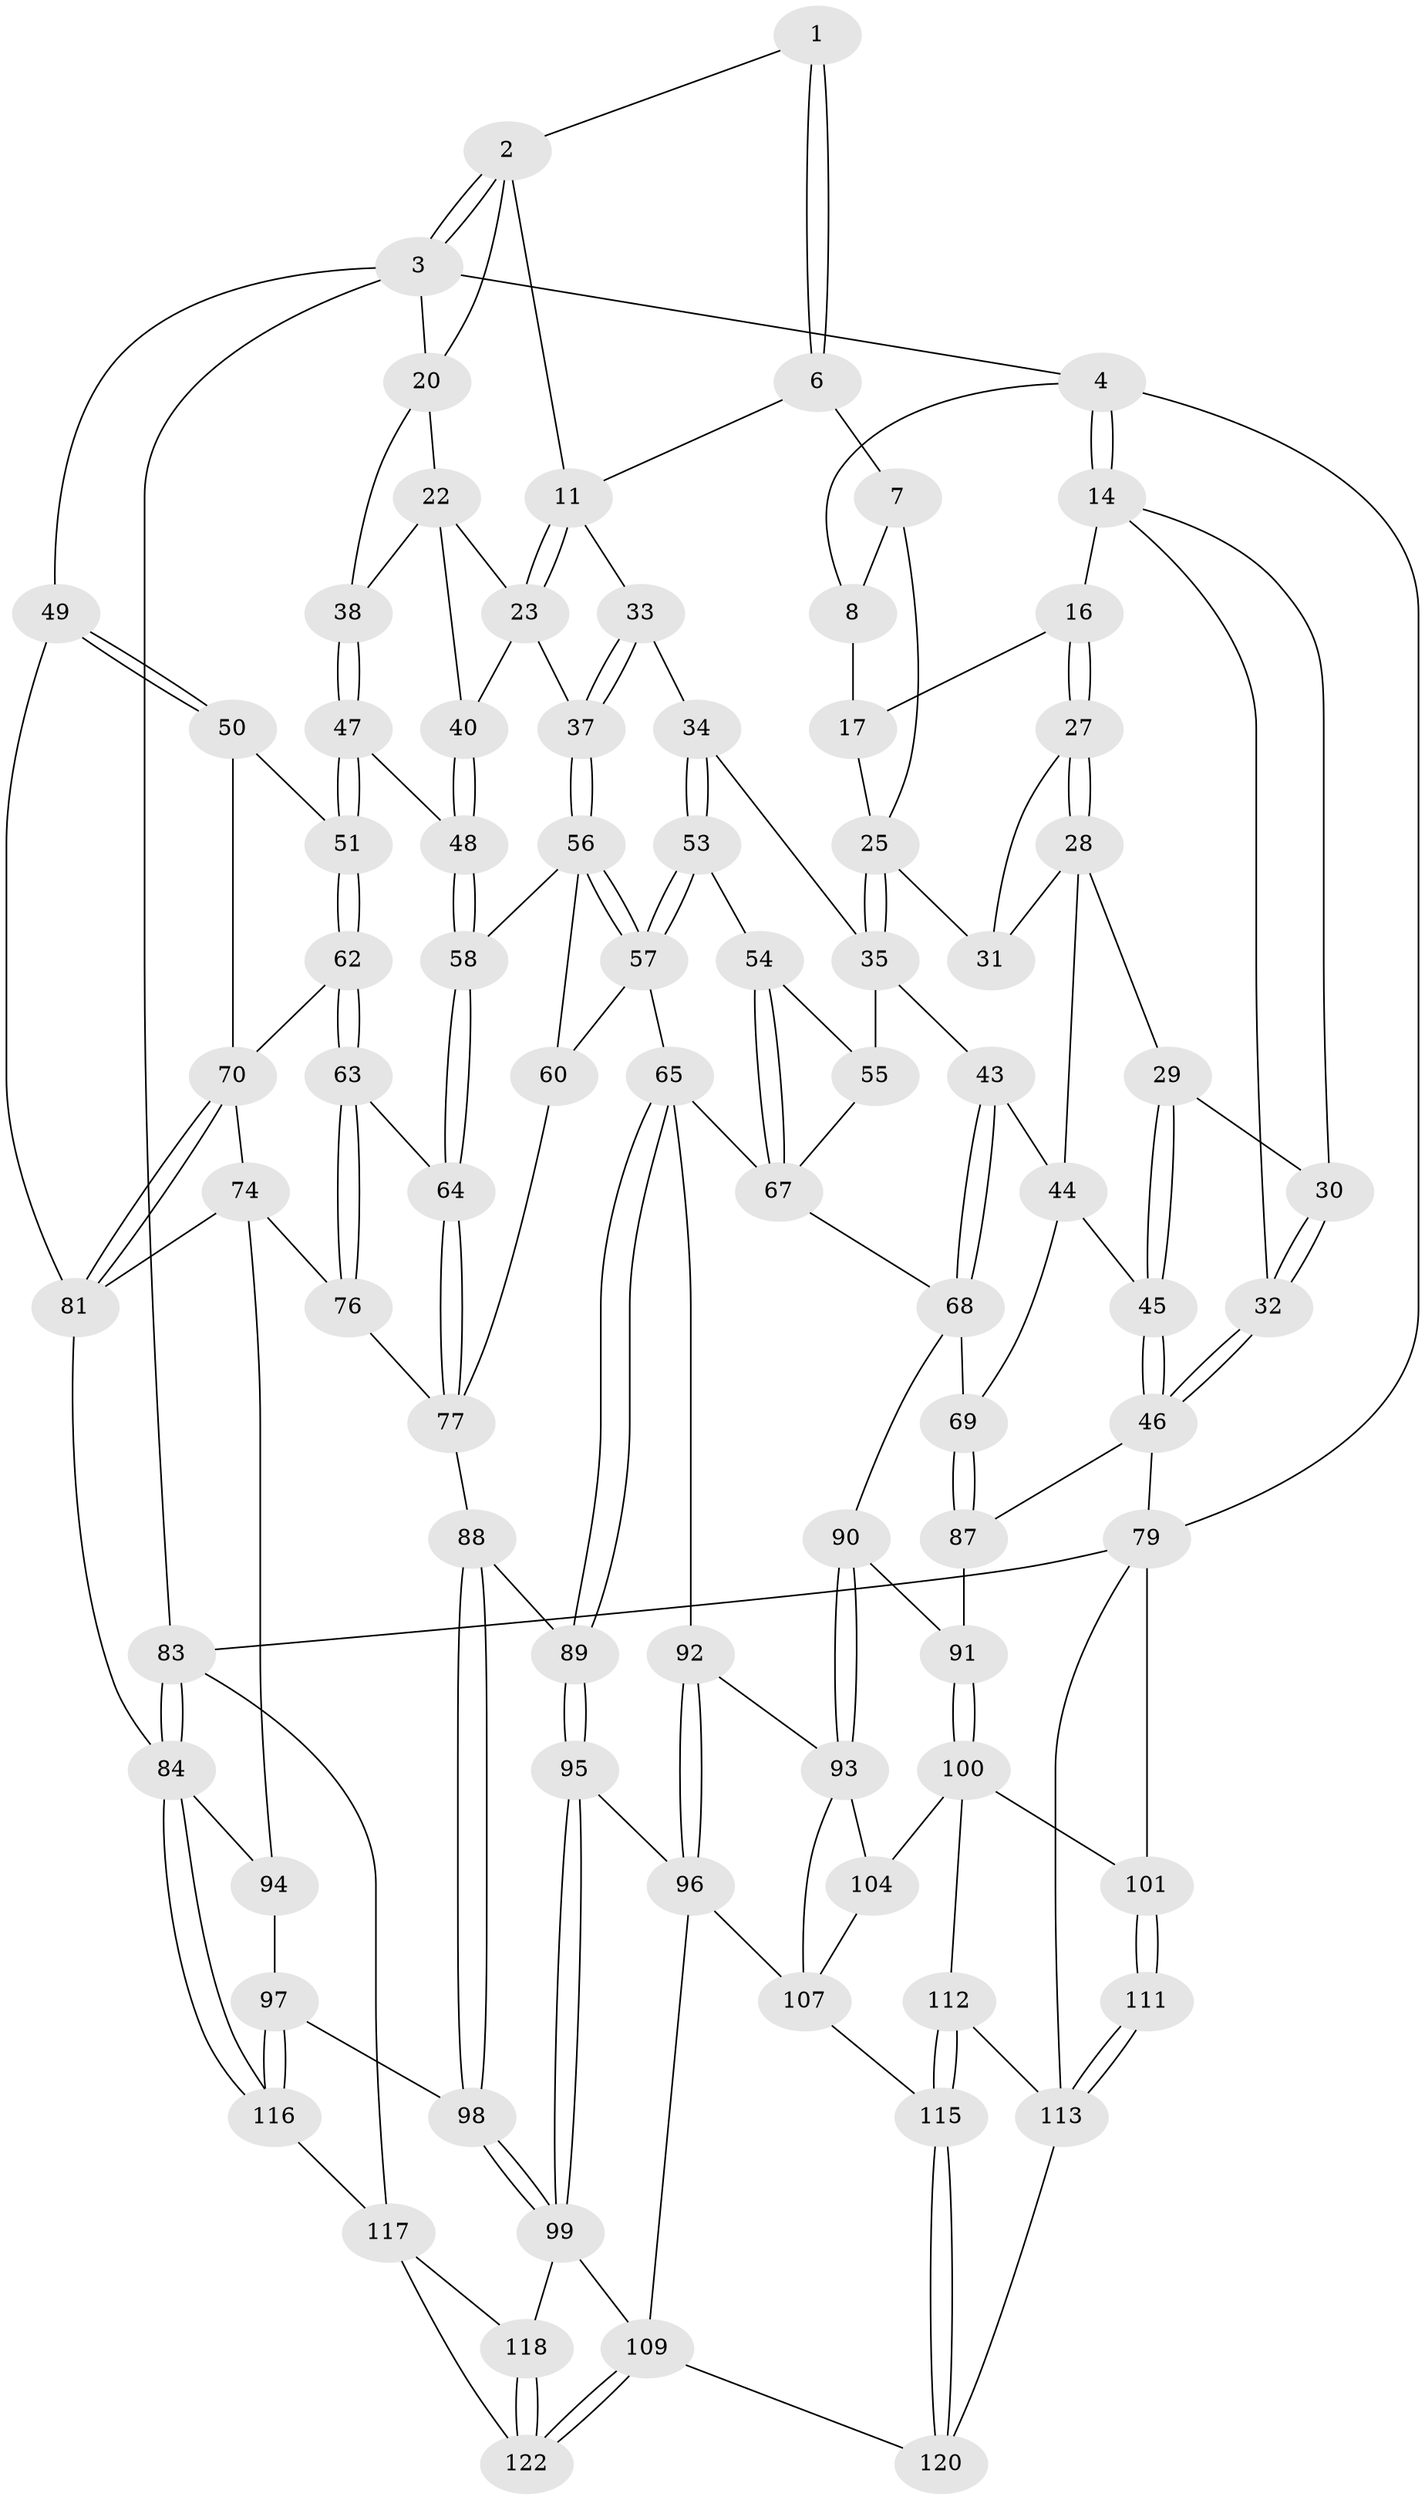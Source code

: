 // original degree distribution, {3: 0.01639344262295082, 4: 0.22950819672131148, 5: 0.5409836065573771, 6: 0.21311475409836064}
// Generated by graph-tools (version 1.1) at 2025/11/02/27/25 16:11:53]
// undirected, 85 vertices, 191 edges
graph export_dot {
graph [start="1"]
  node [color=gray90,style=filled];
  1 [pos="+0.5272692860466387+0"];
  2 [pos="+0.7487466467715221+0",super="+10"];
  3 [pos="+1+0",super="+19"];
  4 [pos="+0+0",super="+5"];
  6 [pos="+0.5237148634360669+0",super="+13"];
  7 [pos="+0.39859648976808143+0.0785447313216502",super="+18"];
  8 [pos="+0.3806949693944128+0.09933299657805106",super="+9"];
  11 [pos="+0.6833361204136202+0.13785993130642302",super="+12"];
  14 [pos="+0+0",super="+15"];
  16 [pos="+0.1726131267290885+0.06696322035215342"];
  17 [pos="+0.1840546680258946+0.052097478049488805",super="+24"];
  20 [pos="+0.9496595991441573+0.17309362526925615",super="+21"];
  22 [pos="+0.7475246237986054+0.19016017154342074",super="+39"];
  23 [pos="+0.6977700248729193+0.18682464697689896",super="+36"];
  25 [pos="+0.3869049560065459+0.21523071891135107",super="+26"];
  27 [pos="+0.19609536104960898+0.16444791876227835"];
  28 [pos="+0.18709484581070093+0.2640962927635882",super="+41"];
  29 [pos="+0.10799400540754228+0.2564106104402323"];
  30 [pos="+0.08347686001397471+0.12806986865199782"];
  31 [pos="+0.35908447182531283+0.19975550367093875"];
  32 [pos="+0+0.1532416207789729"];
  33 [pos="+0.5582042317821669+0.2664592812136555"];
  34 [pos="+0.4244947763862452+0.26059316123365645"];
  35 [pos="+0.39860697552075136+0.24116359607870058",super="+42"];
  37 [pos="+0.5701822811185646+0.27719916611217604"];
  38 [pos="+0.8908869655951492+0.2187097415839286"];
  40 [pos="+0.6844445555241445+0.28125543488363214"];
  43 [pos="+0.22978355954301316+0.3522061984340743"];
  44 [pos="+0.21799464215095402+0.34744793265224705",super="+52"];
  45 [pos="+0+0.3920357203724979"];
  46 [pos="+0+0.39801554481401136",super="+78"];
  47 [pos="+0.8474171010904524+0.30319359248460137"];
  48 [pos="+0.7041269501285231+0.31691438920609866"];
  49 [pos="+1+0.2740605311923282"];
  50 [pos="+0.9967095471023683+0.37207101623323285"];
  51 [pos="+0.8525558944135755+0.37971861186994893"];
  53 [pos="+0.43923168191130074+0.3555291916562611"];
  54 [pos="+0.43247290567031765+0.36583877415033333"];
  55 [pos="+0.30670865416383697+0.3981554518055208"];
  56 [pos="+0.5656625832917564+0.3112363943697141",super="+59"];
  57 [pos="+0.5118105122469884+0.3894852431516693",super="+61"];
  58 [pos="+0.7073908490852518+0.4032122969131808"];
  60 [pos="+0.5659414439913087+0.49604437191798084"];
  62 [pos="+0.8364400029793341+0.41314670391474834"];
  63 [pos="+0.7355106448392326+0.4657074260101193"];
  64 [pos="+0.7232170418694717+0.4628118937927272"];
  65 [pos="+0.49695792276657325+0.5407846799845385",super="+66"];
  67 [pos="+0.4096519249422675+0.5154287572315038",super="+72"];
  68 [pos="+0.23378117609155705+0.5326330163944221",super="+73"];
  69 [pos="+0.15274363725923104+0.5055209916630733"];
  70 [pos="+0.916502911071151+0.4668534128500309",super="+71"];
  74 [pos="+0.8883633892507949+0.5823293661260182",super="+75"];
  76 [pos="+0.8393606461950194+0.6006564325441943"];
  77 [pos="+0.6742287906874522+0.4915808931888745",super="+86"];
  79 [pos="+0+0.6554228603035345",super="+80"];
  81 [pos="+0.9418830305526629+0.5446685241849816",super="+82"];
  83 [pos="+1+1"];
  84 [pos="+1+0.7662302696175024",super="+85"];
  87 [pos="+0.06377795983083721+0.5260497427811099"];
  88 [pos="+0.6633990063559003+0.651959102047585"];
  89 [pos="+0.5963557151889137+0.6497079968632722"];
  90 [pos="+0.26013237287480595+0.5915551798000591"];
  91 [pos="+0.19699691939473182+0.6785440551889687"];
  92 [pos="+0.42733079504304683+0.6864272439542344"];
  93 [pos="+0.37580658975180947+0.7115931858836864",super="+103"];
  94 [pos="+0.849615045542185+0.6256245204108482"];
  95 [pos="+0.5371658931960447+0.7679078700628696"];
  96 [pos="+0.5305088619626723+0.768481762520362",super="+106"];
  97 [pos="+0.8130491221551759+0.7510081383607019"];
  98 [pos="+0.7440103254332369+0.760609032294739"];
  99 [pos="+0.6703816913467323+0.8199519133714479",super="+108"];
  100 [pos="+0.1823731474910576+0.7537077686385925",super="+105"];
  101 [pos="+0.13688353440707313+0.7562676471481005",super="+102"];
  104 [pos="+0.21803653173994267+0.7756522514174236"];
  107 [pos="+0.3544039973020105+0.8216710289930313",super="+114"];
  109 [pos="+0.5318632384012401+1",super="+110"];
  111 [pos="+0.08823703115755166+0.9219245557101623"];
  112 [pos="+0.20494060790655708+0.8106456220168764"];
  113 [pos="+0.08902779832759197+0.9629823620629975",super="+121"];
  115 [pos="+0.23179620657189326+1"];
  116 [pos="+0.8552200250914832+0.7879454764752831"];
  117 [pos="+0.8556629266451014+0.7925227734867772",super="+119"];
  118 [pos="+0.802186954332784+0.9411195110494439"];
  120 [pos="+0.23030475106288886+1"];
  122 [pos="+1+1"];
  1 -- 2;
  1 -- 6;
  1 -- 6;
  2 -- 3;
  2 -- 3;
  2 -- 11;
  2 -- 20;
  3 -- 4;
  3 -- 83;
  3 -- 49;
  3 -- 20;
  4 -- 14;
  4 -- 14;
  4 -- 8;
  4 -- 79;
  6 -- 7 [weight=2];
  6 -- 11;
  7 -- 8;
  7 -- 25;
  8 -- 17 [weight=2];
  11 -- 23;
  11 -- 23;
  11 -- 33;
  14 -- 32;
  14 -- 16;
  14 -- 30;
  16 -- 17;
  16 -- 27;
  16 -- 27;
  17 -- 25;
  20 -- 38;
  20 -- 22;
  22 -- 23;
  22 -- 38;
  22 -- 40;
  23 -- 40;
  23 -- 37;
  25 -- 35;
  25 -- 35;
  25 -- 31;
  27 -- 28;
  27 -- 28;
  27 -- 31;
  28 -- 29;
  28 -- 44;
  28 -- 31;
  29 -- 30;
  29 -- 45;
  29 -- 45;
  30 -- 32;
  30 -- 32;
  32 -- 46;
  32 -- 46;
  33 -- 34;
  33 -- 37;
  33 -- 37;
  34 -- 35;
  34 -- 53;
  34 -- 53;
  35 -- 43;
  35 -- 55;
  37 -- 56;
  37 -- 56;
  38 -- 47;
  38 -- 47;
  40 -- 48;
  40 -- 48;
  43 -- 44;
  43 -- 68;
  43 -- 68;
  44 -- 69;
  44 -- 45;
  45 -- 46;
  45 -- 46;
  46 -- 79;
  46 -- 87;
  47 -- 48;
  47 -- 51;
  47 -- 51;
  48 -- 58;
  48 -- 58;
  49 -- 50;
  49 -- 50;
  49 -- 81;
  50 -- 51;
  50 -- 70;
  51 -- 62;
  51 -- 62;
  53 -- 54;
  53 -- 57;
  53 -- 57;
  54 -- 55;
  54 -- 67;
  54 -- 67;
  55 -- 67;
  56 -- 57;
  56 -- 57;
  56 -- 58;
  56 -- 60;
  57 -- 65;
  57 -- 60;
  58 -- 64;
  58 -- 64;
  60 -- 77;
  62 -- 63;
  62 -- 63;
  62 -- 70;
  63 -- 64;
  63 -- 76;
  63 -- 76;
  64 -- 77;
  64 -- 77;
  65 -- 89;
  65 -- 89;
  65 -- 67;
  65 -- 92;
  67 -- 68;
  68 -- 69;
  68 -- 90;
  69 -- 87;
  69 -- 87;
  70 -- 81;
  70 -- 81;
  70 -- 74;
  74 -- 81;
  74 -- 76;
  74 -- 94;
  76 -- 77;
  77 -- 88;
  79 -- 101;
  79 -- 113;
  79 -- 83;
  81 -- 84;
  83 -- 84;
  83 -- 84;
  83 -- 117;
  84 -- 116;
  84 -- 116;
  84 -- 94;
  87 -- 91;
  88 -- 89;
  88 -- 98;
  88 -- 98;
  89 -- 95;
  89 -- 95;
  90 -- 91;
  90 -- 93;
  90 -- 93;
  91 -- 100;
  91 -- 100;
  92 -- 93;
  92 -- 96;
  92 -- 96;
  93 -- 104;
  93 -- 107;
  94 -- 97;
  95 -- 96;
  95 -- 99;
  95 -- 99;
  96 -- 107;
  96 -- 109;
  97 -- 98;
  97 -- 116;
  97 -- 116;
  98 -- 99;
  98 -- 99;
  99 -- 109;
  99 -- 118;
  100 -- 101;
  100 -- 104;
  100 -- 112;
  101 -- 111 [weight=2];
  101 -- 111;
  104 -- 107;
  107 -- 115;
  109 -- 122;
  109 -- 122;
  109 -- 120;
  111 -- 113;
  111 -- 113;
  112 -- 113;
  112 -- 115;
  112 -- 115;
  113 -- 120;
  115 -- 120;
  115 -- 120;
  116 -- 117;
  117 -- 118;
  117 -- 122;
  118 -- 122;
  118 -- 122;
}

